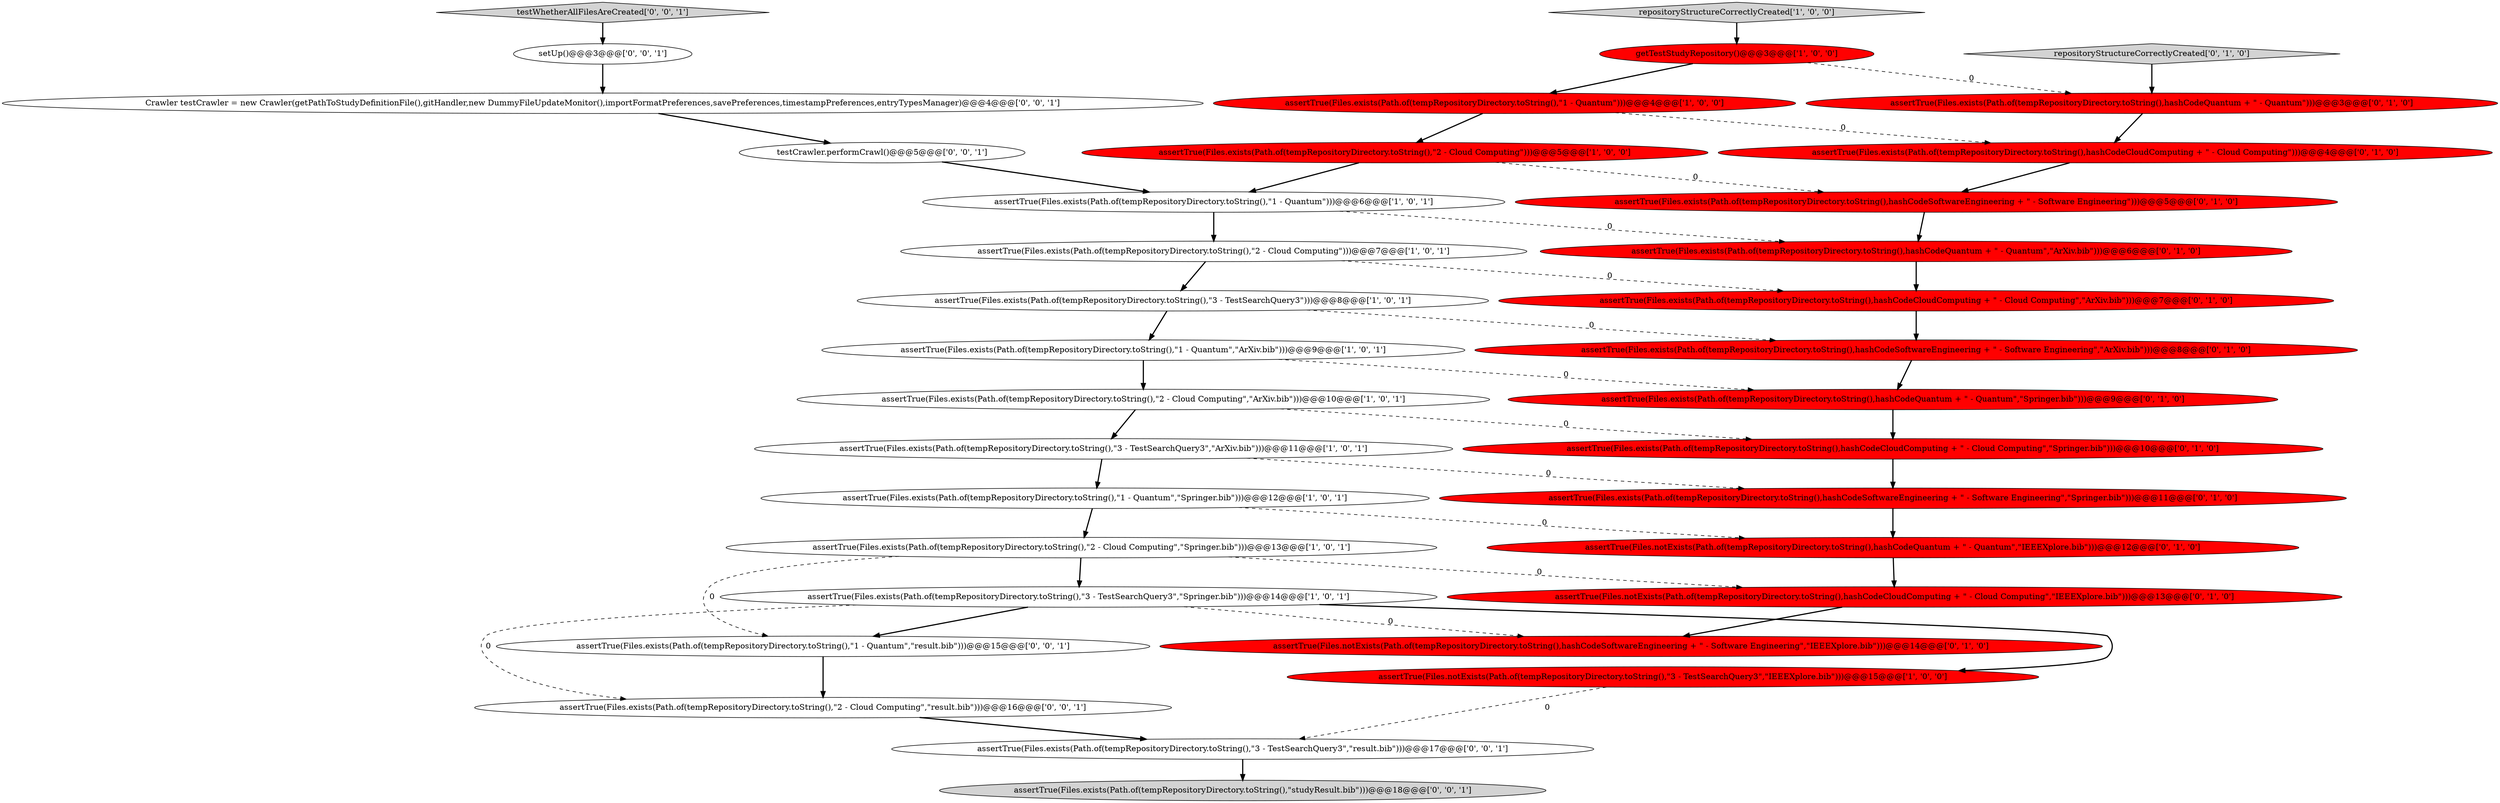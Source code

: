 digraph {
2 [style = filled, label = "assertTrue(Files.exists(Path.of(tempRepositoryDirectory.toString(),\"1 - Quantum\",\"Springer.bib\")))@@@12@@@['1', '0', '1']", fillcolor = white, shape = ellipse image = "AAA0AAABBB1BBB"];
5 [style = filled, label = "assertTrue(Files.exists(Path.of(tempRepositoryDirectory.toString(),\"3 - TestSearchQuery3\",\"ArXiv.bib\")))@@@11@@@['1', '0', '1']", fillcolor = white, shape = ellipse image = "AAA0AAABBB1BBB"];
25 [style = filled, label = "assertTrue(Files.exists(Path.of(tempRepositoryDirectory.toString(),hashCodeSoftwareEngineering + \" - Software Engineering\",\"ArXiv.bib\")))@@@8@@@['0', '1', '0']", fillcolor = red, shape = ellipse image = "AAA1AAABBB2BBB"];
16 [style = filled, label = "assertTrue(Files.exists(Path.of(tempRepositoryDirectory.toString(),hashCodeSoftwareEngineering + \" - Software Engineering\")))@@@5@@@['0', '1', '0']", fillcolor = red, shape = ellipse image = "AAA1AAABBB2BBB"];
24 [style = filled, label = "repositoryStructureCorrectlyCreated['0', '1', '0']", fillcolor = lightgray, shape = diamond image = "AAA0AAABBB2BBB"];
23 [style = filled, label = "assertTrue(Files.exists(Path.of(tempRepositoryDirectory.toString(),hashCodeSoftwareEngineering + \" - Software Engineering\",\"Springer.bib\")))@@@11@@@['0', '1', '0']", fillcolor = red, shape = ellipse image = "AAA1AAABBB2BBB"];
17 [style = filled, label = "assertTrue(Files.notExists(Path.of(tempRepositoryDirectory.toString(),hashCodeQuantum + \" - Quantum\",\"IEEEXplore.bib\")))@@@12@@@['0', '1', '0']", fillcolor = red, shape = ellipse image = "AAA1AAABBB2BBB"];
18 [style = filled, label = "assertTrue(Files.notExists(Path.of(tempRepositoryDirectory.toString(),hashCodeCloudComputing + \" - Cloud Computing\",\"IEEEXplore.bib\")))@@@13@@@['0', '1', '0']", fillcolor = red, shape = ellipse image = "AAA1AAABBB2BBB"];
4 [style = filled, label = "assertTrue(Files.exists(Path.of(tempRepositoryDirectory.toString(),\"1 - Quantum\",\"ArXiv.bib\")))@@@9@@@['1', '0', '1']", fillcolor = white, shape = ellipse image = "AAA0AAABBB1BBB"];
14 [style = filled, label = "assertTrue(Files.exists(Path.of(tempRepositoryDirectory.toString(),hashCodeCloudComputing + \" - Cloud Computing\",\"Springer.bib\")))@@@10@@@['0', '1', '0']", fillcolor = red, shape = ellipse image = "AAA1AAABBB2BBB"];
10 [style = filled, label = "getTestStudyRepository()@@@3@@@['1', '0', '0']", fillcolor = red, shape = ellipse image = "AAA1AAABBB1BBB"];
15 [style = filled, label = "assertTrue(Files.notExists(Path.of(tempRepositoryDirectory.toString(),hashCodeSoftwareEngineering + \" - Software Engineering\",\"IEEEXplore.bib\")))@@@14@@@['0', '1', '0']", fillcolor = red, shape = ellipse image = "AAA1AAABBB2BBB"];
20 [style = filled, label = "assertTrue(Files.exists(Path.of(tempRepositoryDirectory.toString(),hashCodeCloudComputing + \" - Cloud Computing\",\"ArXiv.bib\")))@@@7@@@['0', '1', '0']", fillcolor = red, shape = ellipse image = "AAA1AAABBB2BBB"];
30 [style = filled, label = "assertTrue(Files.exists(Path.of(tempRepositoryDirectory.toString(),\"2 - Cloud Computing\",\"result.bib\")))@@@16@@@['0', '0', '1']", fillcolor = white, shape = ellipse image = "AAA0AAABBB3BBB"];
21 [style = filled, label = "assertTrue(Files.exists(Path.of(tempRepositoryDirectory.toString(),hashCodeQuantum + \" - Quantum\",\"Springer.bib\")))@@@9@@@['0', '1', '0']", fillcolor = red, shape = ellipse image = "AAA1AAABBB2BBB"];
27 [style = filled, label = "testWhetherAllFilesAreCreated['0', '0', '1']", fillcolor = lightgray, shape = diamond image = "AAA0AAABBB3BBB"];
13 [style = filled, label = "assertTrue(Files.notExists(Path.of(tempRepositoryDirectory.toString(),\"3 - TestSearchQuery3\",\"IEEEXplore.bib\")))@@@15@@@['1', '0', '0']", fillcolor = red, shape = ellipse image = "AAA1AAABBB1BBB"];
19 [style = filled, label = "assertTrue(Files.exists(Path.of(tempRepositoryDirectory.toString(),hashCodeCloudComputing + \" - Cloud Computing\")))@@@4@@@['0', '1', '0']", fillcolor = red, shape = ellipse image = "AAA1AAABBB2BBB"];
31 [style = filled, label = "assertTrue(Files.exists(Path.of(tempRepositoryDirectory.toString(),\"3 - TestSearchQuery3\",\"result.bib\")))@@@17@@@['0', '0', '1']", fillcolor = white, shape = ellipse image = "AAA0AAABBB3BBB"];
1 [style = filled, label = "assertTrue(Files.exists(Path.of(tempRepositoryDirectory.toString(),\"1 - Quantum\")))@@@6@@@['1', '0', '1']", fillcolor = white, shape = ellipse image = "AAA0AAABBB1BBB"];
11 [style = filled, label = "assertTrue(Files.exists(Path.of(tempRepositoryDirectory.toString(),\"3 - TestSearchQuery3\")))@@@8@@@['1', '0', '1']", fillcolor = white, shape = ellipse image = "AAA0AAABBB1BBB"];
22 [style = filled, label = "assertTrue(Files.exists(Path.of(tempRepositoryDirectory.toString(),hashCodeQuantum + \" - Quantum\",\"ArXiv.bib\")))@@@6@@@['0', '1', '0']", fillcolor = red, shape = ellipse image = "AAA1AAABBB2BBB"];
29 [style = filled, label = "setUp()@@@3@@@['0', '0', '1']", fillcolor = white, shape = ellipse image = "AAA0AAABBB3BBB"];
12 [style = filled, label = "assertTrue(Files.exists(Path.of(tempRepositoryDirectory.toString(),\"1 - Quantum\")))@@@4@@@['1', '0', '0']", fillcolor = red, shape = ellipse image = "AAA1AAABBB1BBB"];
0 [style = filled, label = "assertTrue(Files.exists(Path.of(tempRepositoryDirectory.toString(),\"2 - Cloud Computing\")))@@@7@@@['1', '0', '1']", fillcolor = white, shape = ellipse image = "AAA0AAABBB1BBB"];
8 [style = filled, label = "assertTrue(Files.exists(Path.of(tempRepositoryDirectory.toString(),\"2 - Cloud Computing\",\"ArXiv.bib\")))@@@10@@@['1', '0', '1']", fillcolor = white, shape = ellipse image = "AAA0AAABBB1BBB"];
9 [style = filled, label = "assertTrue(Files.exists(Path.of(tempRepositoryDirectory.toString(),\"2 - Cloud Computing\")))@@@5@@@['1', '0', '0']", fillcolor = red, shape = ellipse image = "AAA1AAABBB1BBB"];
26 [style = filled, label = "assertTrue(Files.exists(Path.of(tempRepositoryDirectory.toString(),hashCodeQuantum + \" - Quantum\")))@@@3@@@['0', '1', '0']", fillcolor = red, shape = ellipse image = "AAA1AAABBB2BBB"];
28 [style = filled, label = "testCrawler.performCrawl()@@@5@@@['0', '0', '1']", fillcolor = white, shape = ellipse image = "AAA0AAABBB3BBB"];
34 [style = filled, label = "assertTrue(Files.exists(Path.of(tempRepositoryDirectory.toString(),\"1 - Quantum\",\"result.bib\")))@@@15@@@['0', '0', '1']", fillcolor = white, shape = ellipse image = "AAA0AAABBB3BBB"];
3 [style = filled, label = "repositoryStructureCorrectlyCreated['1', '0', '0']", fillcolor = lightgray, shape = diamond image = "AAA0AAABBB1BBB"];
33 [style = filled, label = "Crawler testCrawler = new Crawler(getPathToStudyDefinitionFile(),gitHandler,new DummyFileUpdateMonitor(),importFormatPreferences,savePreferences,timestampPreferences,entryTypesManager)@@@4@@@['0', '0', '1']", fillcolor = white, shape = ellipse image = "AAA0AAABBB3BBB"];
32 [style = filled, label = "assertTrue(Files.exists(Path.of(tempRepositoryDirectory.toString(),\"studyResult.bib\")))@@@18@@@['0', '0', '1']", fillcolor = lightgray, shape = ellipse image = "AAA0AAABBB3BBB"];
6 [style = filled, label = "assertTrue(Files.exists(Path.of(tempRepositoryDirectory.toString(),\"3 - TestSearchQuery3\",\"Springer.bib\")))@@@14@@@['1', '0', '1']", fillcolor = white, shape = ellipse image = "AAA0AAABBB1BBB"];
7 [style = filled, label = "assertTrue(Files.exists(Path.of(tempRepositoryDirectory.toString(),\"2 - Cloud Computing\",\"Springer.bib\")))@@@13@@@['1', '0', '1']", fillcolor = white, shape = ellipse image = "AAA0AAABBB1BBB"];
9->16 [style = dashed, label="0"];
7->18 [style = dashed, label="0"];
6->34 [style = bold, label=""];
5->23 [style = dashed, label="0"];
31->32 [style = bold, label=""];
33->28 [style = bold, label=""];
11->4 [style = bold, label=""];
18->15 [style = bold, label=""];
0->11 [style = bold, label=""];
28->1 [style = bold, label=""];
1->0 [style = bold, label=""];
8->14 [style = dashed, label="0"];
26->19 [style = bold, label=""];
12->9 [style = bold, label=""];
16->22 [style = bold, label=""];
20->25 [style = bold, label=""];
0->20 [style = dashed, label="0"];
34->30 [style = bold, label=""];
4->21 [style = dashed, label="0"];
2->17 [style = dashed, label="0"];
1->22 [style = dashed, label="0"];
19->16 [style = bold, label=""];
3->10 [style = bold, label=""];
24->26 [style = bold, label=""];
5->2 [style = bold, label=""];
29->33 [style = bold, label=""];
10->26 [style = dashed, label="0"];
12->19 [style = dashed, label="0"];
14->23 [style = bold, label=""];
8->5 [style = bold, label=""];
22->20 [style = bold, label=""];
6->15 [style = dashed, label="0"];
13->31 [style = dashed, label="0"];
10->12 [style = bold, label=""];
30->31 [style = bold, label=""];
6->13 [style = bold, label=""];
7->6 [style = bold, label=""];
7->34 [style = dashed, label="0"];
11->25 [style = dashed, label="0"];
4->8 [style = bold, label=""];
23->17 [style = bold, label=""];
6->30 [style = dashed, label="0"];
2->7 [style = bold, label=""];
27->29 [style = bold, label=""];
9->1 [style = bold, label=""];
17->18 [style = bold, label=""];
25->21 [style = bold, label=""];
21->14 [style = bold, label=""];
}

